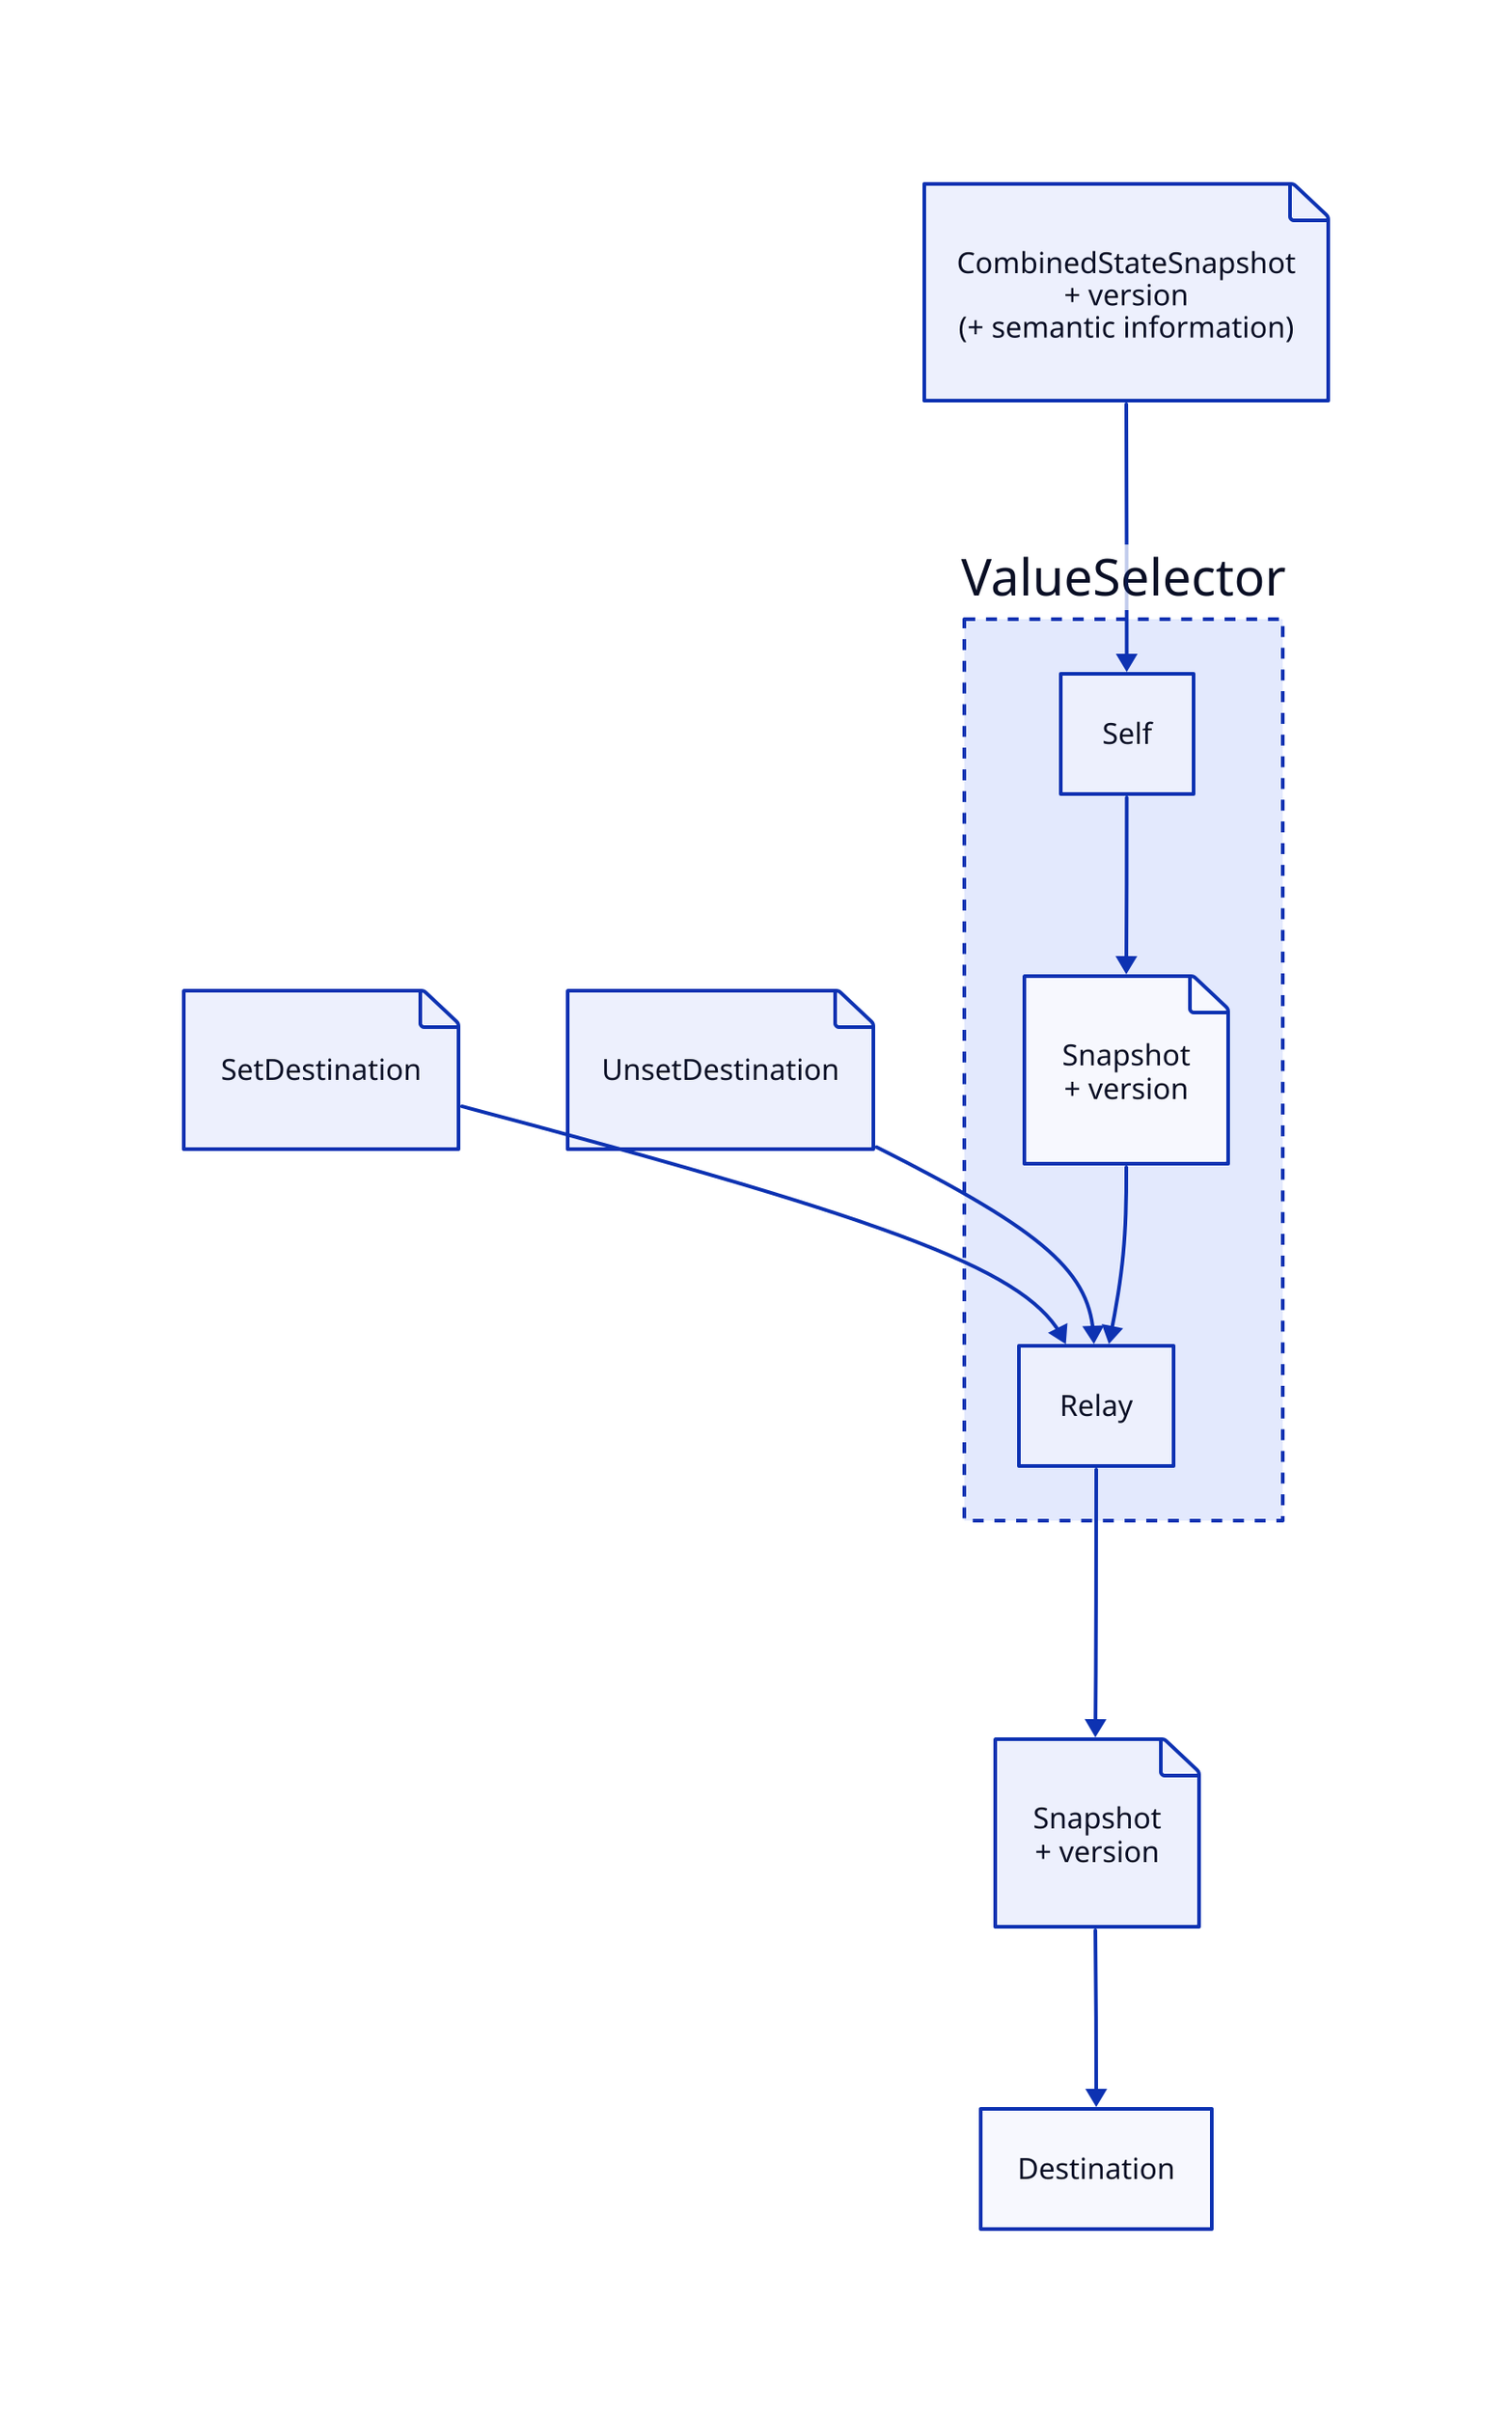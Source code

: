 classes: {
  composition: {
    style.stroke-dash: 3
  }
}

# Input messages
SetDestination: {
  shape: page
}
SetDestination -> ValueSelector.Relay
CombinedStateSnapshot: CombinedStateSnapshot\n+ version\n(+ semantic information) {
  shape: page
}
CombinedStateSnapshot -> ValueSelector.Self
UnsetDestination: {
  shape: page
}
UnsetDestination -> ValueSelector.Relay

# Main actor
ValueSelector: {
  class: composition

  # Internal actors
  Relay
  Self

  Snapshot: Snapshot\n+ version {
    shape: page
  }
  Self -> Snapshot -> Relay
}

# Output messages
StateSnapshot: Snapshot\n+ version {
  shape: page
}
ValueSelector.Relay -> StateSnapshot -> Destination

# Environment actors
Destination
